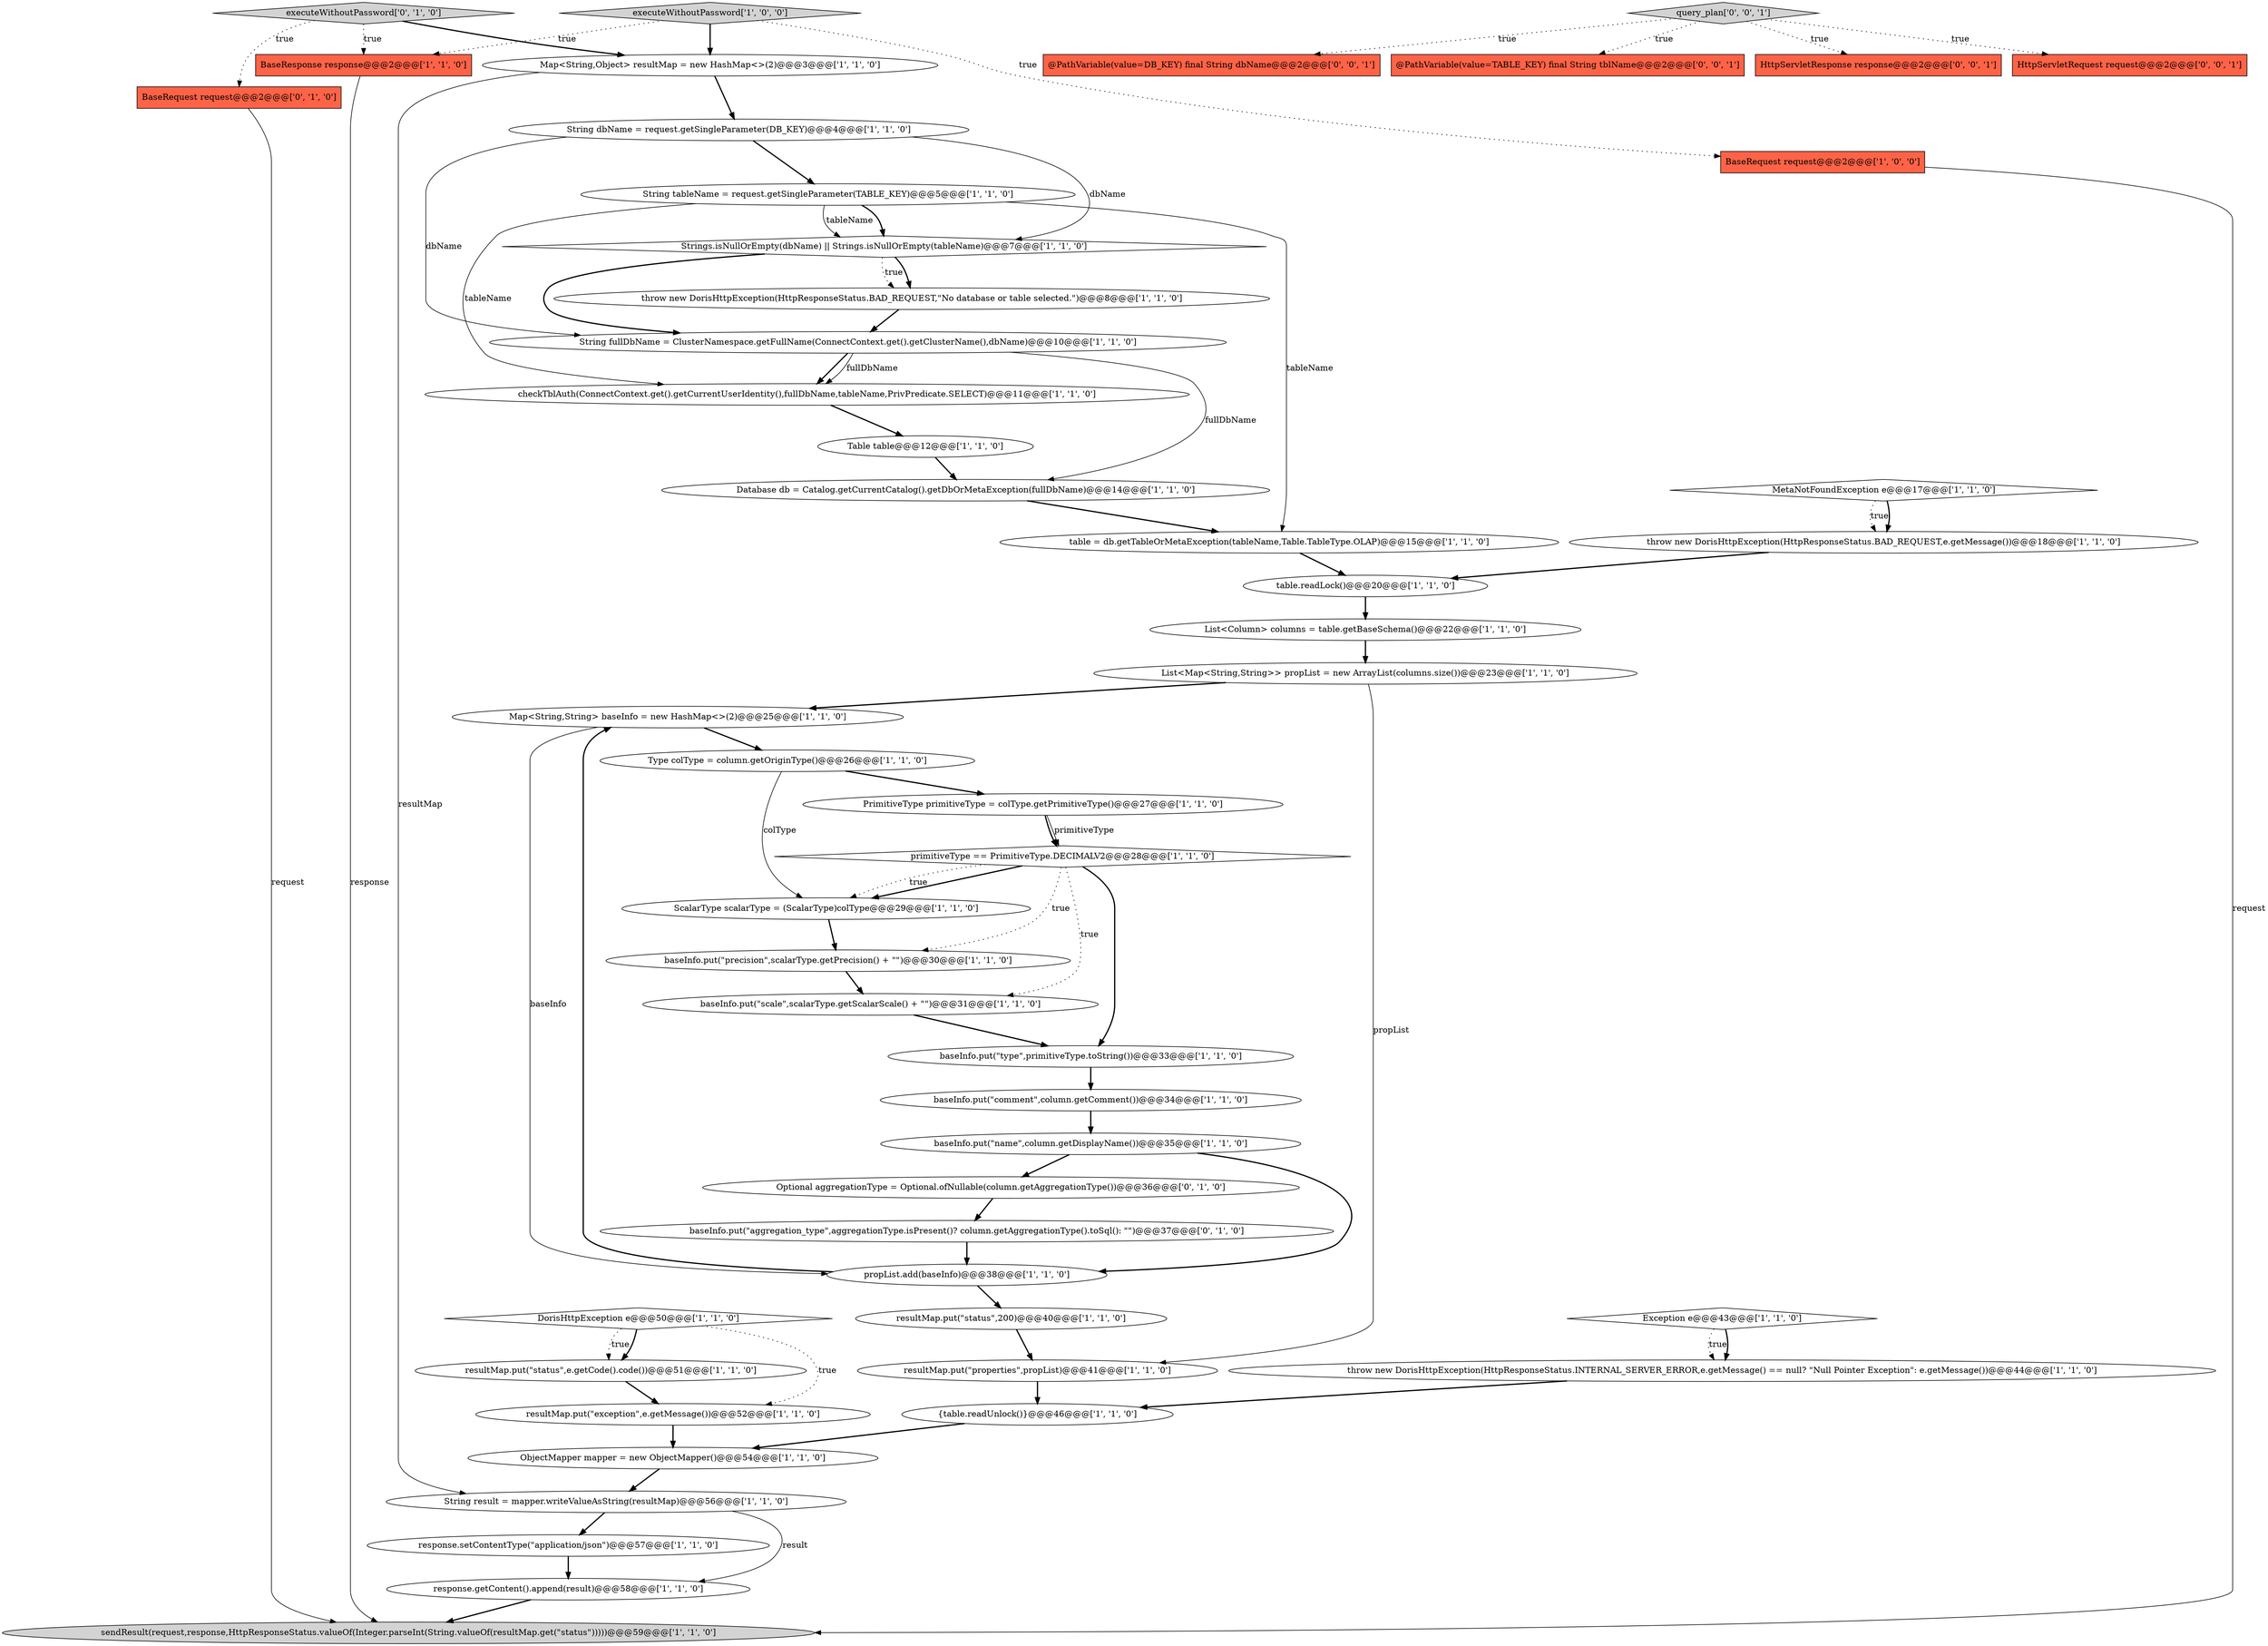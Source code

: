 digraph {
30 [style = filled, label = "Map<String,Object> resultMap = new HashMap<>(2)@@@3@@@['1', '1', '0']", fillcolor = white, shape = ellipse image = "AAA0AAABBB1BBB"];
40 [style = filled, label = "throw new DorisHttpException(HttpResponseStatus.INTERNAL_SERVER_ERROR,e.getMessage() == null? \"Null Pointer Exception\": e.getMessage())@@@44@@@['1', '1', '0']", fillcolor = white, shape = ellipse image = "AAA0AAABBB1BBB"];
0 [style = filled, label = "baseInfo.put(\"name\",column.getDisplayName())@@@35@@@['1', '1', '0']", fillcolor = white, shape = ellipse image = "AAA0AAABBB1BBB"];
42 [style = filled, label = "baseInfo.put(\"aggregation_type\",aggregationType.isPresent()? column.getAggregationType().toSql(): \"\")@@@37@@@['0', '1', '0']", fillcolor = white, shape = ellipse image = "AAA1AAABBB2BBB"];
2 [style = filled, label = "Type colType = column.getOriginType()@@@26@@@['1', '1', '0']", fillcolor = white, shape = ellipse image = "AAA0AAABBB1BBB"];
1 [style = filled, label = "throw new DorisHttpException(HttpResponseStatus.BAD_REQUEST,e.getMessage())@@@18@@@['1', '1', '0']", fillcolor = white, shape = ellipse image = "AAA0AAABBB1BBB"];
39 [style = filled, label = "Table table@@@12@@@['1', '1', '0']", fillcolor = white, shape = ellipse image = "AAA0AAABBB1BBB"];
22 [style = filled, label = "{table.readUnlock()}@@@46@@@['1', '1', '0']", fillcolor = white, shape = ellipse image = "AAA0AAABBB1BBB"];
23 [style = filled, label = "Exception e@@@43@@@['1', '1', '0']", fillcolor = white, shape = diamond image = "AAA0AAABBB1BBB"];
44 [style = filled, label = "executeWithoutPassword['0', '1', '0']", fillcolor = lightgray, shape = diamond image = "AAA0AAABBB2BBB"];
34 [style = filled, label = "primitiveType == PrimitiveType.DECIMALV2@@@28@@@['1', '1', '0']", fillcolor = white, shape = diamond image = "AAA0AAABBB1BBB"];
37 [style = filled, label = "DorisHttpException e@@@50@@@['1', '1', '0']", fillcolor = white, shape = diamond image = "AAA0AAABBB1BBB"];
21 [style = filled, label = "String fullDbName = ClusterNamespace.getFullName(ConnectContext.get().getClusterName(),dbName)@@@10@@@['1', '1', '0']", fillcolor = white, shape = ellipse image = "AAA0AAABBB1BBB"];
46 [style = filled, label = "@PathVariable(value=DB_KEY) final String dbName@@@2@@@['0', '0', '1']", fillcolor = tomato, shape = box image = "AAA0AAABBB3BBB"];
47 [style = filled, label = "@PathVariable(value=TABLE_KEY) final String tblName@@@2@@@['0', '0', '1']", fillcolor = tomato, shape = box image = "AAA0AAABBB3BBB"];
16 [style = filled, label = "PrimitiveType primitiveType = colType.getPrimitiveType()@@@27@@@['1', '1', '0']", fillcolor = white, shape = ellipse image = "AAA0AAABBB1BBB"];
28 [style = filled, label = "resultMap.put(\"status\",e.getCode().code())@@@51@@@['1', '1', '0']", fillcolor = white, shape = ellipse image = "AAA0AAABBB1BBB"];
38 [style = filled, label = "baseInfo.put(\"type\",primitiveType.toString())@@@33@@@['1', '1', '0']", fillcolor = white, shape = ellipse image = "AAA0AAABBB1BBB"];
31 [style = filled, label = "List<Column> columns = table.getBaseSchema()@@@22@@@['1', '1', '0']", fillcolor = white, shape = ellipse image = "AAA0AAABBB1BBB"];
41 [style = filled, label = "List<Map<String,String>> propList = new ArrayList(columns.size())@@@23@@@['1', '1', '0']", fillcolor = white, shape = ellipse image = "AAA0AAABBB1BBB"];
10 [style = filled, label = "resultMap.put(\"status\",200)@@@40@@@['1', '1', '0']", fillcolor = white, shape = ellipse image = "AAA0AAABBB1BBB"];
45 [style = filled, label = "Optional aggregationType = Optional.ofNullable(column.getAggregationType())@@@36@@@['0', '1', '0']", fillcolor = white, shape = ellipse image = "AAA1AAABBB2BBB"];
24 [style = filled, label = "sendResult(request,response,HttpResponseStatus.valueOf(Integer.parseInt(String.valueOf(resultMap.get(\"status\")))))@@@59@@@['1', '1', '0']", fillcolor = lightgray, shape = ellipse image = "AAA0AAABBB1BBB"];
26 [style = filled, label = "resultMap.put(\"exception\",e.getMessage())@@@52@@@['1', '1', '0']", fillcolor = white, shape = ellipse image = "AAA0AAABBB1BBB"];
9 [style = filled, label = "table = db.getTableOrMetaException(tableName,Table.TableType.OLAP)@@@15@@@['1', '1', '0']", fillcolor = white, shape = ellipse image = "AAA0AAABBB1BBB"];
27 [style = filled, label = "executeWithoutPassword['1', '0', '0']", fillcolor = lightgray, shape = diamond image = "AAA0AAABBB1BBB"];
19 [style = filled, label = "baseInfo.put(\"comment\",column.getComment())@@@34@@@['1', '1', '0']", fillcolor = white, shape = ellipse image = "AAA0AAABBB1BBB"];
4 [style = filled, label = "String tableName = request.getSingleParameter(TABLE_KEY)@@@5@@@['1', '1', '0']", fillcolor = white, shape = ellipse image = "AAA0AAABBB1BBB"];
8 [style = filled, label = "throw new DorisHttpException(HttpResponseStatus.BAD_REQUEST,\"No database or table selected.\")@@@8@@@['1', '1', '0']", fillcolor = white, shape = ellipse image = "AAA0AAABBB1BBB"];
50 [style = filled, label = "HttpServletResponse response@@@2@@@['0', '0', '1']", fillcolor = tomato, shape = box image = "AAA0AAABBB3BBB"];
18 [style = filled, label = "table.readLock()@@@20@@@['1', '1', '0']", fillcolor = white, shape = ellipse image = "AAA0AAABBB1BBB"];
13 [style = filled, label = "String dbName = request.getSingleParameter(DB_KEY)@@@4@@@['1', '1', '0']", fillcolor = white, shape = ellipse image = "AAA0AAABBB1BBB"];
33 [style = filled, label = "response.setContentType(\"application/json\")@@@57@@@['1', '1', '0']", fillcolor = white, shape = ellipse image = "AAA0AAABBB1BBB"];
3 [style = filled, label = "baseInfo.put(\"scale\",scalarType.getScalarScale() + \"\")@@@31@@@['1', '1', '0']", fillcolor = white, shape = ellipse image = "AAA0AAABBB1BBB"];
15 [style = filled, label = "Database db = Catalog.getCurrentCatalog().getDbOrMetaException(fullDbName)@@@14@@@['1', '1', '0']", fillcolor = white, shape = ellipse image = "AAA0AAABBB1BBB"];
20 [style = filled, label = "ScalarType scalarType = (ScalarType)colType@@@29@@@['1', '1', '0']", fillcolor = white, shape = ellipse image = "AAA0AAABBB1BBB"];
43 [style = filled, label = "BaseRequest request@@@2@@@['0', '1', '0']", fillcolor = tomato, shape = box image = "AAA0AAABBB2BBB"];
29 [style = filled, label = "response.getContent().append(result)@@@58@@@['1', '1', '0']", fillcolor = white, shape = ellipse image = "AAA0AAABBB1BBB"];
7 [style = filled, label = "BaseResponse response@@@2@@@['1', '1', '0']", fillcolor = tomato, shape = box image = "AAA0AAABBB1BBB"];
12 [style = filled, label = "ObjectMapper mapper = new ObjectMapper()@@@54@@@['1', '1', '0']", fillcolor = white, shape = ellipse image = "AAA0AAABBB1BBB"];
11 [style = filled, label = "resultMap.put(\"properties\",propList)@@@41@@@['1', '1', '0']", fillcolor = white, shape = ellipse image = "AAA0AAABBB1BBB"];
17 [style = filled, label = "MetaNotFoundException e@@@17@@@['1', '1', '0']", fillcolor = white, shape = diamond image = "AAA0AAABBB1BBB"];
25 [style = filled, label = "Strings.isNullOrEmpty(dbName) || Strings.isNullOrEmpty(tableName)@@@7@@@['1', '1', '0']", fillcolor = white, shape = diamond image = "AAA0AAABBB1BBB"];
5 [style = filled, label = "Map<String,String> baseInfo = new HashMap<>(2)@@@25@@@['1', '1', '0']", fillcolor = white, shape = ellipse image = "AAA0AAABBB1BBB"];
14 [style = filled, label = "baseInfo.put(\"precision\",scalarType.getPrecision() + \"\")@@@30@@@['1', '1', '0']", fillcolor = white, shape = ellipse image = "AAA0AAABBB1BBB"];
35 [style = filled, label = "String result = mapper.writeValueAsString(resultMap)@@@56@@@['1', '1', '0']", fillcolor = white, shape = ellipse image = "AAA0AAABBB1BBB"];
36 [style = filled, label = "checkTblAuth(ConnectContext.get().getCurrentUserIdentity(),fullDbName,tableName,PrivPredicate.SELECT)@@@11@@@['1', '1', '0']", fillcolor = white, shape = ellipse image = "AAA0AAABBB1BBB"];
49 [style = filled, label = "query_plan['0', '0', '1']", fillcolor = lightgray, shape = diamond image = "AAA0AAABBB3BBB"];
32 [style = filled, label = "propList.add(baseInfo)@@@38@@@['1', '1', '0']", fillcolor = white, shape = ellipse image = "AAA0AAABBB1BBB"];
6 [style = filled, label = "BaseRequest request@@@2@@@['1', '0', '0']", fillcolor = tomato, shape = box image = "AAA0AAABBB1BBB"];
48 [style = filled, label = "HttpServletRequest request@@@2@@@['0', '0', '1']", fillcolor = tomato, shape = box image = "AAA0AAABBB3BBB"];
9->18 [style = bold, label=""];
5->2 [style = bold, label=""];
23->40 [style = dotted, label="true"];
27->7 [style = dotted, label="true"];
35->33 [style = bold, label=""];
11->22 [style = bold, label=""];
44->7 [style = dotted, label="true"];
13->4 [style = bold, label=""];
15->9 [style = bold, label=""];
14->3 [style = bold, label=""];
37->26 [style = dotted, label="true"];
0->32 [style = bold, label=""];
49->46 [style = dotted, label="true"];
21->15 [style = solid, label="fullDbName"];
17->1 [style = dotted, label="true"];
32->5 [style = bold, label=""];
42->32 [style = bold, label=""];
4->25 [style = bold, label=""];
40->22 [style = bold, label=""];
16->34 [style = solid, label="primitiveType"];
25->8 [style = dotted, label="true"];
6->24 [style = solid, label="request"];
44->43 [style = dotted, label="true"];
13->25 [style = solid, label="dbName"];
28->26 [style = bold, label=""];
37->28 [style = dotted, label="true"];
30->13 [style = bold, label=""];
13->21 [style = solid, label="dbName"];
38->19 [style = bold, label=""];
34->14 [style = dotted, label="true"];
0->45 [style = bold, label=""];
49->50 [style = dotted, label="true"];
16->34 [style = bold, label=""];
30->35 [style = solid, label="resultMap"];
4->9 [style = solid, label="tableName"];
1->18 [style = bold, label=""];
19->0 [style = bold, label=""];
10->11 [style = bold, label=""];
34->20 [style = bold, label=""];
8->21 [style = bold, label=""];
2->20 [style = solid, label="colType"];
5->32 [style = solid, label="baseInfo"];
34->38 [style = bold, label=""];
25->21 [style = bold, label=""];
45->42 [style = bold, label=""];
31->41 [style = bold, label=""];
32->10 [style = bold, label=""];
4->36 [style = solid, label="tableName"];
37->28 [style = bold, label=""];
12->35 [style = bold, label=""];
27->30 [style = bold, label=""];
44->30 [style = bold, label=""];
34->20 [style = dotted, label="true"];
49->48 [style = dotted, label="true"];
27->6 [style = dotted, label="true"];
4->25 [style = solid, label="tableName"];
39->15 [style = bold, label=""];
18->31 [style = bold, label=""];
25->8 [style = bold, label=""];
2->16 [style = bold, label=""];
41->11 [style = solid, label="propList"];
3->38 [style = bold, label=""];
23->40 [style = bold, label=""];
26->12 [style = bold, label=""];
35->29 [style = solid, label="result"];
29->24 [style = bold, label=""];
49->47 [style = dotted, label="true"];
22->12 [style = bold, label=""];
21->36 [style = bold, label=""];
20->14 [style = bold, label=""];
41->5 [style = bold, label=""];
21->36 [style = solid, label="fullDbName"];
36->39 [style = bold, label=""];
33->29 [style = bold, label=""];
7->24 [style = solid, label="response"];
17->1 [style = bold, label=""];
43->24 [style = solid, label="request"];
34->3 [style = dotted, label="true"];
}
